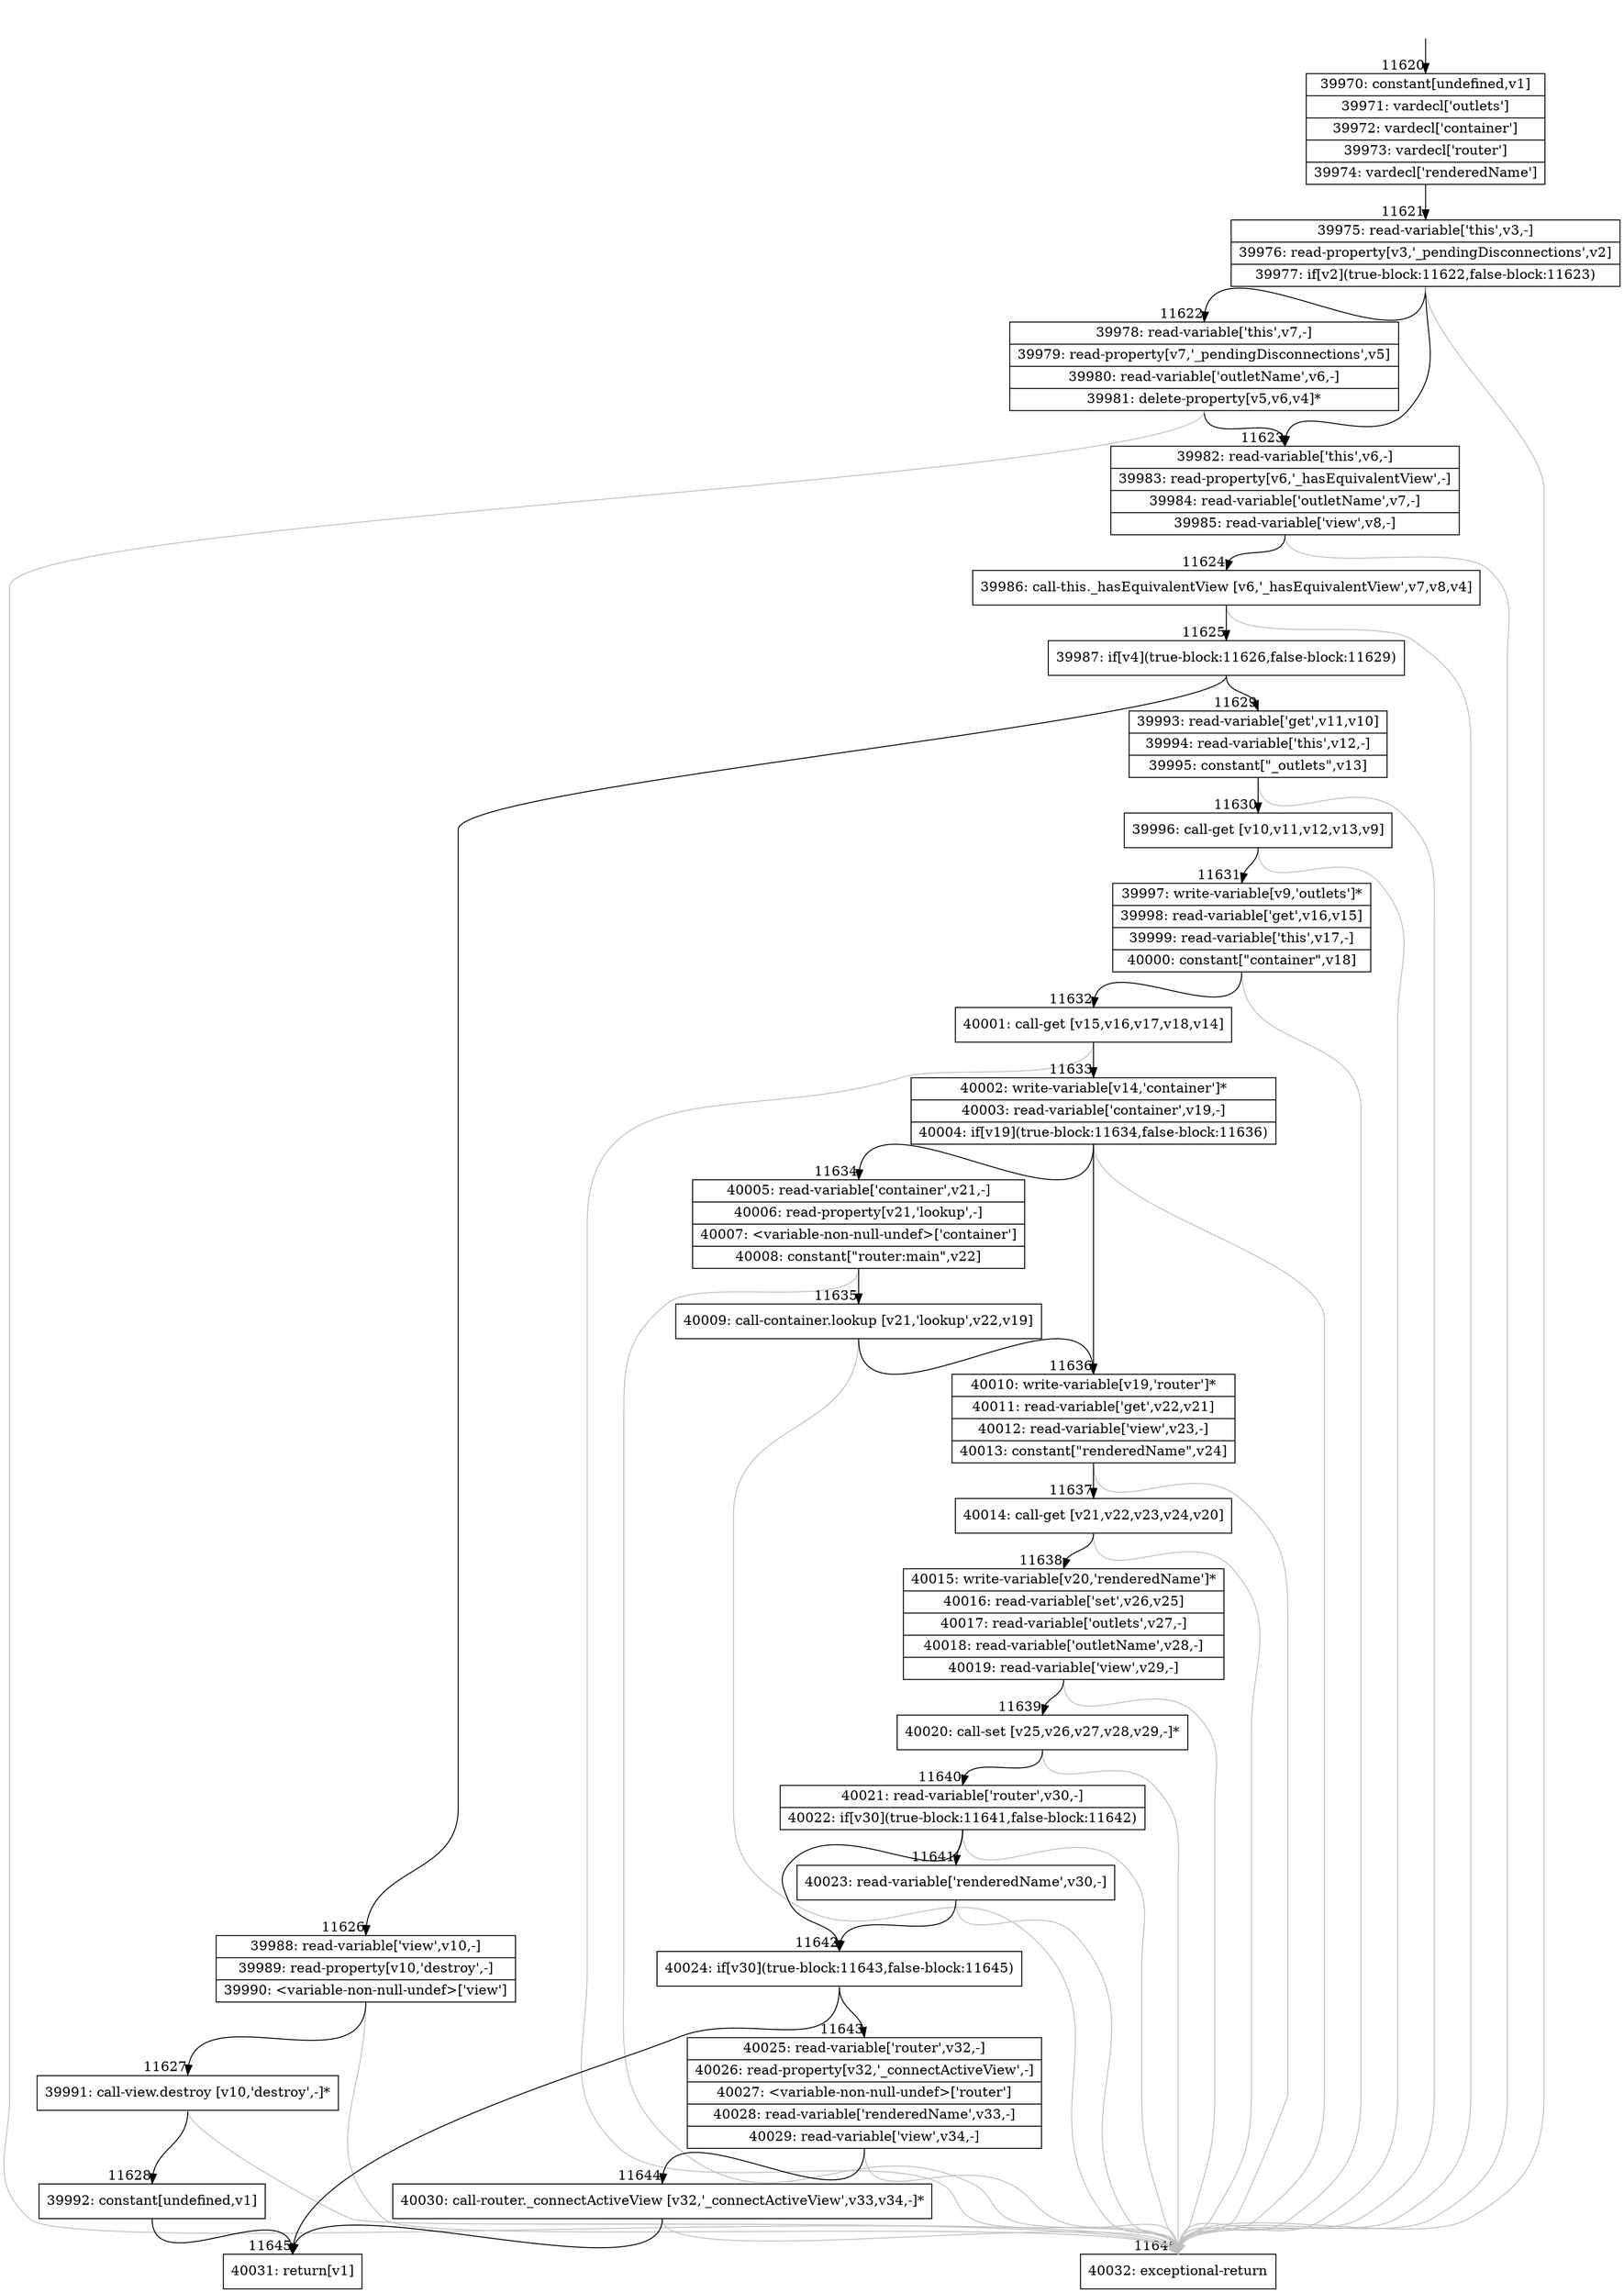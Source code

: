 digraph {
rankdir="TD"
BB_entry956[shape=none,label=""];
BB_entry956 -> BB11620 [tailport=s, headport=n, headlabel="    11620"]
BB11620 [shape=record label="{39970: constant[undefined,v1]|39971: vardecl['outlets']|39972: vardecl['container']|39973: vardecl['router']|39974: vardecl['renderedName']}" ] 
BB11620 -> BB11621 [tailport=s, headport=n, headlabel="      11621"]
BB11621 [shape=record label="{39975: read-variable['this',v3,-]|39976: read-property[v3,'_pendingDisconnections',v2]|39977: if[v2](true-block:11622,false-block:11623)}" ] 
BB11621 -> BB11622 [tailport=s, headport=n, headlabel="      11622"]
BB11621 -> BB11623 [tailport=s, headport=n, headlabel="      11623"]
BB11621 -> BB11646 [tailport=s, headport=n, color=gray, headlabel="      11646"]
BB11622 [shape=record label="{39978: read-variable['this',v7,-]|39979: read-property[v7,'_pendingDisconnections',v5]|39980: read-variable['outletName',v6,-]|39981: delete-property[v5,v6,v4]*}" ] 
BB11622 -> BB11623 [tailport=s, headport=n]
BB11622 -> BB11646 [tailport=s, headport=n, color=gray]
BB11623 [shape=record label="{39982: read-variable['this',v6,-]|39983: read-property[v6,'_hasEquivalentView',-]|39984: read-variable['outletName',v7,-]|39985: read-variable['view',v8,-]}" ] 
BB11623 -> BB11624 [tailport=s, headport=n, headlabel="      11624"]
BB11623 -> BB11646 [tailport=s, headport=n, color=gray]
BB11624 [shape=record label="{39986: call-this._hasEquivalentView [v6,'_hasEquivalentView',v7,v8,v4]}" ] 
BB11624 -> BB11625 [tailport=s, headport=n, headlabel="      11625"]
BB11624 -> BB11646 [tailport=s, headport=n, color=gray]
BB11625 [shape=record label="{39987: if[v4](true-block:11626,false-block:11629)}" ] 
BB11625 -> BB11626 [tailport=s, headport=n, headlabel="      11626"]
BB11625 -> BB11629 [tailport=s, headport=n, headlabel="      11629"]
BB11626 [shape=record label="{39988: read-variable['view',v10,-]|39989: read-property[v10,'destroy',-]|39990: \<variable-non-null-undef\>['view']}" ] 
BB11626 -> BB11627 [tailport=s, headport=n, headlabel="      11627"]
BB11626 -> BB11646 [tailport=s, headport=n, color=gray]
BB11627 [shape=record label="{39991: call-view.destroy [v10,'destroy',-]*}" ] 
BB11627 -> BB11628 [tailport=s, headport=n, headlabel="      11628"]
BB11627 -> BB11646 [tailport=s, headport=n, color=gray]
BB11628 [shape=record label="{39992: constant[undefined,v1]}" ] 
BB11628 -> BB11645 [tailport=s, headport=n, headlabel="      11645"]
BB11629 [shape=record label="{39993: read-variable['get',v11,v10]|39994: read-variable['this',v12,-]|39995: constant[\"_outlets\",v13]}" ] 
BB11629 -> BB11630 [tailport=s, headport=n, headlabel="      11630"]
BB11629 -> BB11646 [tailport=s, headport=n, color=gray]
BB11630 [shape=record label="{39996: call-get [v10,v11,v12,v13,v9]}" ] 
BB11630 -> BB11631 [tailport=s, headport=n, headlabel="      11631"]
BB11630 -> BB11646 [tailport=s, headport=n, color=gray]
BB11631 [shape=record label="{39997: write-variable[v9,'outlets']*|39998: read-variable['get',v16,v15]|39999: read-variable['this',v17,-]|40000: constant[\"container\",v18]}" ] 
BB11631 -> BB11632 [tailport=s, headport=n, headlabel="      11632"]
BB11631 -> BB11646 [tailport=s, headport=n, color=gray]
BB11632 [shape=record label="{40001: call-get [v15,v16,v17,v18,v14]}" ] 
BB11632 -> BB11633 [tailport=s, headport=n, headlabel="      11633"]
BB11632 -> BB11646 [tailport=s, headport=n, color=gray]
BB11633 [shape=record label="{40002: write-variable[v14,'container']*|40003: read-variable['container',v19,-]|40004: if[v19](true-block:11634,false-block:11636)}" ] 
BB11633 -> BB11636 [tailport=s, headport=n, headlabel="      11636"]
BB11633 -> BB11634 [tailport=s, headport=n, headlabel="      11634"]
BB11633 -> BB11646 [tailport=s, headport=n, color=gray]
BB11634 [shape=record label="{40005: read-variable['container',v21,-]|40006: read-property[v21,'lookup',-]|40007: \<variable-non-null-undef\>['container']|40008: constant[\"router:main\",v22]}" ] 
BB11634 -> BB11635 [tailport=s, headport=n, headlabel="      11635"]
BB11634 -> BB11646 [tailport=s, headport=n, color=gray]
BB11635 [shape=record label="{40009: call-container.lookup [v21,'lookup',v22,v19]}" ] 
BB11635 -> BB11636 [tailport=s, headport=n]
BB11635 -> BB11646 [tailport=s, headport=n, color=gray]
BB11636 [shape=record label="{40010: write-variable[v19,'router']*|40011: read-variable['get',v22,v21]|40012: read-variable['view',v23,-]|40013: constant[\"renderedName\",v24]}" ] 
BB11636 -> BB11637 [tailport=s, headport=n, headlabel="      11637"]
BB11636 -> BB11646 [tailport=s, headport=n, color=gray]
BB11637 [shape=record label="{40014: call-get [v21,v22,v23,v24,v20]}" ] 
BB11637 -> BB11638 [tailport=s, headport=n, headlabel="      11638"]
BB11637 -> BB11646 [tailport=s, headport=n, color=gray]
BB11638 [shape=record label="{40015: write-variable[v20,'renderedName']*|40016: read-variable['set',v26,v25]|40017: read-variable['outlets',v27,-]|40018: read-variable['outletName',v28,-]|40019: read-variable['view',v29,-]}" ] 
BB11638 -> BB11639 [tailport=s, headport=n, headlabel="      11639"]
BB11638 -> BB11646 [tailport=s, headport=n, color=gray]
BB11639 [shape=record label="{40020: call-set [v25,v26,v27,v28,v29,-]*}" ] 
BB11639 -> BB11640 [tailport=s, headport=n, headlabel="      11640"]
BB11639 -> BB11646 [tailport=s, headport=n, color=gray]
BB11640 [shape=record label="{40021: read-variable['router',v30,-]|40022: if[v30](true-block:11641,false-block:11642)}" ] 
BB11640 -> BB11642 [tailport=s, headport=n, headlabel="      11642"]
BB11640 -> BB11641 [tailport=s, headport=n, headlabel="      11641"]
BB11640 -> BB11646 [tailport=s, headport=n, color=gray]
BB11641 [shape=record label="{40023: read-variable['renderedName',v30,-]}" ] 
BB11641 -> BB11642 [tailport=s, headport=n]
BB11641 -> BB11646 [tailport=s, headport=n, color=gray]
BB11642 [shape=record label="{40024: if[v30](true-block:11643,false-block:11645)}" ] 
BB11642 -> BB11643 [tailport=s, headport=n, headlabel="      11643"]
BB11642 -> BB11645 [tailport=s, headport=n]
BB11643 [shape=record label="{40025: read-variable['router',v32,-]|40026: read-property[v32,'_connectActiveView',-]|40027: \<variable-non-null-undef\>['router']|40028: read-variable['renderedName',v33,-]|40029: read-variable['view',v34,-]}" ] 
BB11643 -> BB11644 [tailport=s, headport=n, headlabel="      11644"]
BB11643 -> BB11646 [tailport=s, headport=n, color=gray]
BB11644 [shape=record label="{40030: call-router._connectActiveView [v32,'_connectActiveView',v33,v34,-]*}" ] 
BB11644 -> BB11645 [tailport=s, headport=n]
BB11644 -> BB11646 [tailport=s, headport=n, color=gray]
BB11645 [shape=record label="{40031: return[v1]}" ] 
BB11646 [shape=record label="{40032: exceptional-return}" ] 
//#$~ 21229
}
